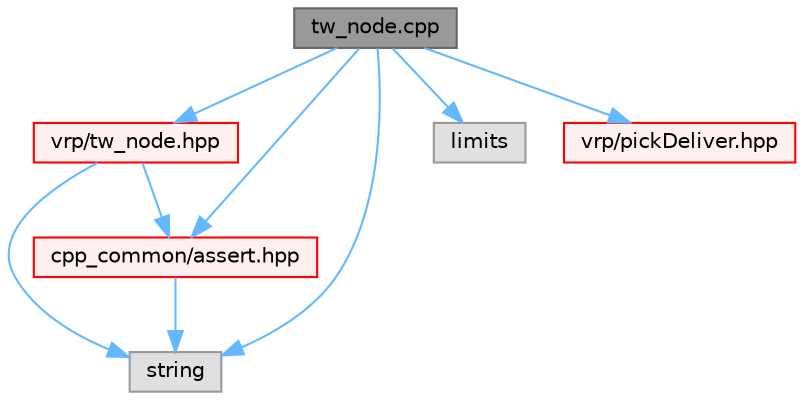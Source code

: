 digraph "tw_node.cpp"
{
 // LATEX_PDF_SIZE
  bgcolor="transparent";
  edge [fontname=Helvetica,fontsize=10,labelfontname=Helvetica,labelfontsize=10];
  node [fontname=Helvetica,fontsize=10,shape=box,height=0.2,width=0.4];
  Node1 [id="Node000001",label="tw_node.cpp",height=0.2,width=0.4,color="gray40", fillcolor="grey60", style="filled", fontcolor="black",tooltip=" "];
  Node1 -> Node2 [id="edge1_Node000001_Node000002",color="steelblue1",style="solid",tooltip=" "];
  Node2 [id="Node000002",label="vrp/tw_node.hpp",height=0.2,width=0.4,color="red", fillcolor="#FFF0F0", style="filled",URL="$tw__node_8hpp.html",tooltip=" "];
  Node2 -> Node3 [id="edge2_Node000002_Node000003",color="steelblue1",style="solid",tooltip=" "];
  Node3 [id="Node000003",label="string",height=0.2,width=0.4,color="grey60", fillcolor="#E0E0E0", style="filled",tooltip=" "];
  Node2 -> Node7 [id="edge3_Node000002_Node000007",color="steelblue1",style="solid",tooltip=" "];
  Node7 [id="Node000007",label="cpp_common/assert.hpp",height=0.2,width=0.4,color="red", fillcolor="#FFF0F0", style="filled",URL="$assert_8hpp.html",tooltip="Assertions Handling."];
  Node7 -> Node3 [id="edge4_Node000007_Node000003",color="steelblue1",style="solid",tooltip=" "];
  Node1 -> Node17 [id="edge5_Node000001_Node000017",color="steelblue1",style="solid",tooltip=" "];
  Node17 [id="Node000017",label="limits",height=0.2,width=0.4,color="grey60", fillcolor="#E0E0E0", style="filled",tooltip=" "];
  Node1 -> Node3 [id="edge6_Node000001_Node000003",color="steelblue1",style="solid",tooltip=" "];
  Node1 -> Node7 [id="edge7_Node000001_Node000007",color="steelblue1",style="solid",tooltip=" "];
  Node1 -> Node18 [id="edge8_Node000001_Node000018",color="steelblue1",style="solid",tooltip=" "];
  Node18 [id="Node000018",label="vrp/pickDeliver.hpp",height=0.2,width=0.4,color="red", fillcolor="#FFF0F0", style="filled",URL="$pickDeliver_8hpp.html",tooltip=" "];
}
